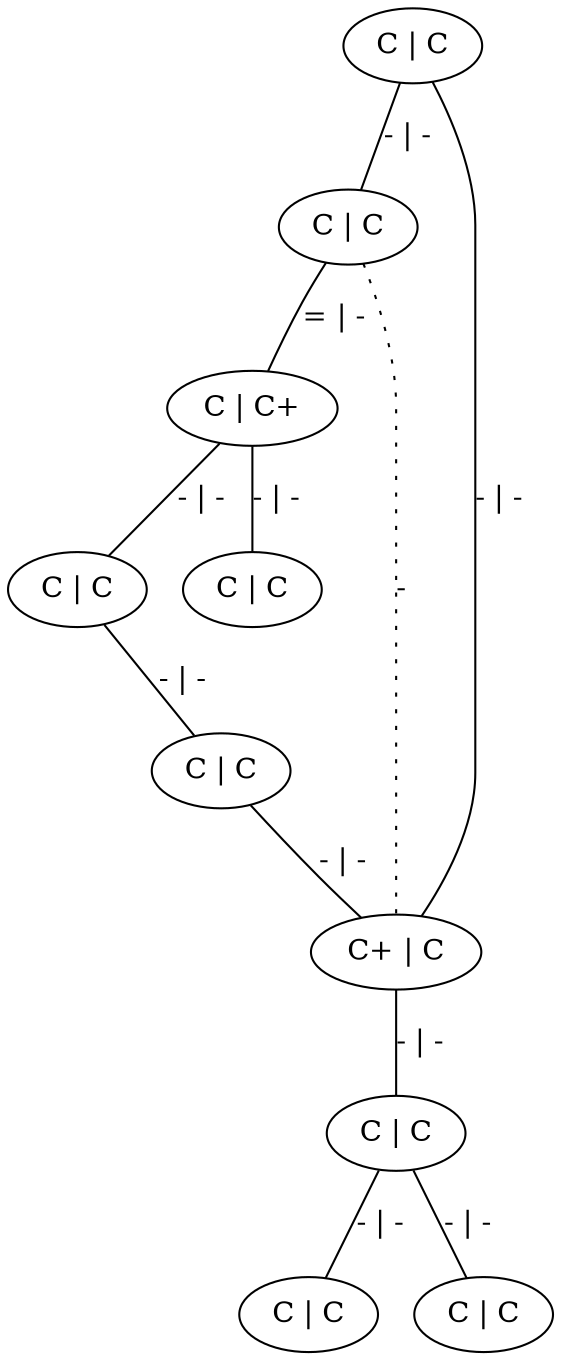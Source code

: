 graph G {
	0 [ label="C | C" ]
	1 [ label="C | C" ]
	2 [ label="C | C+" ]
	3 [ label="C | C" ]
	4 [ label="C | C" ]
	5 [ label="C+ | C" ]
	6 [ label="C | C" ]
	7 [ label="C | C" ]
	8 [ label="C | C" ]
	9 [ label="C | C" ]
	0 -- 1 [ label="- | -" ]
	0 -- 5 [ label="- | -" ]
	1 -- 2 [ label="= | -" ]
	1 -- 5 [ style=dotted label="-" ]
	2 -- 3 [ label="- | -" ]
	2 -- 9 [ label="- | -" ]
	3 -- 4 [ label="- | -" ]
	4 -- 5 [ label="- | -" ]
	5 -- 6 [ label="- | -" ]
	6 -- 7 [ label="- | -" ]
	6 -- 8 [ label="- | -" ]
}
